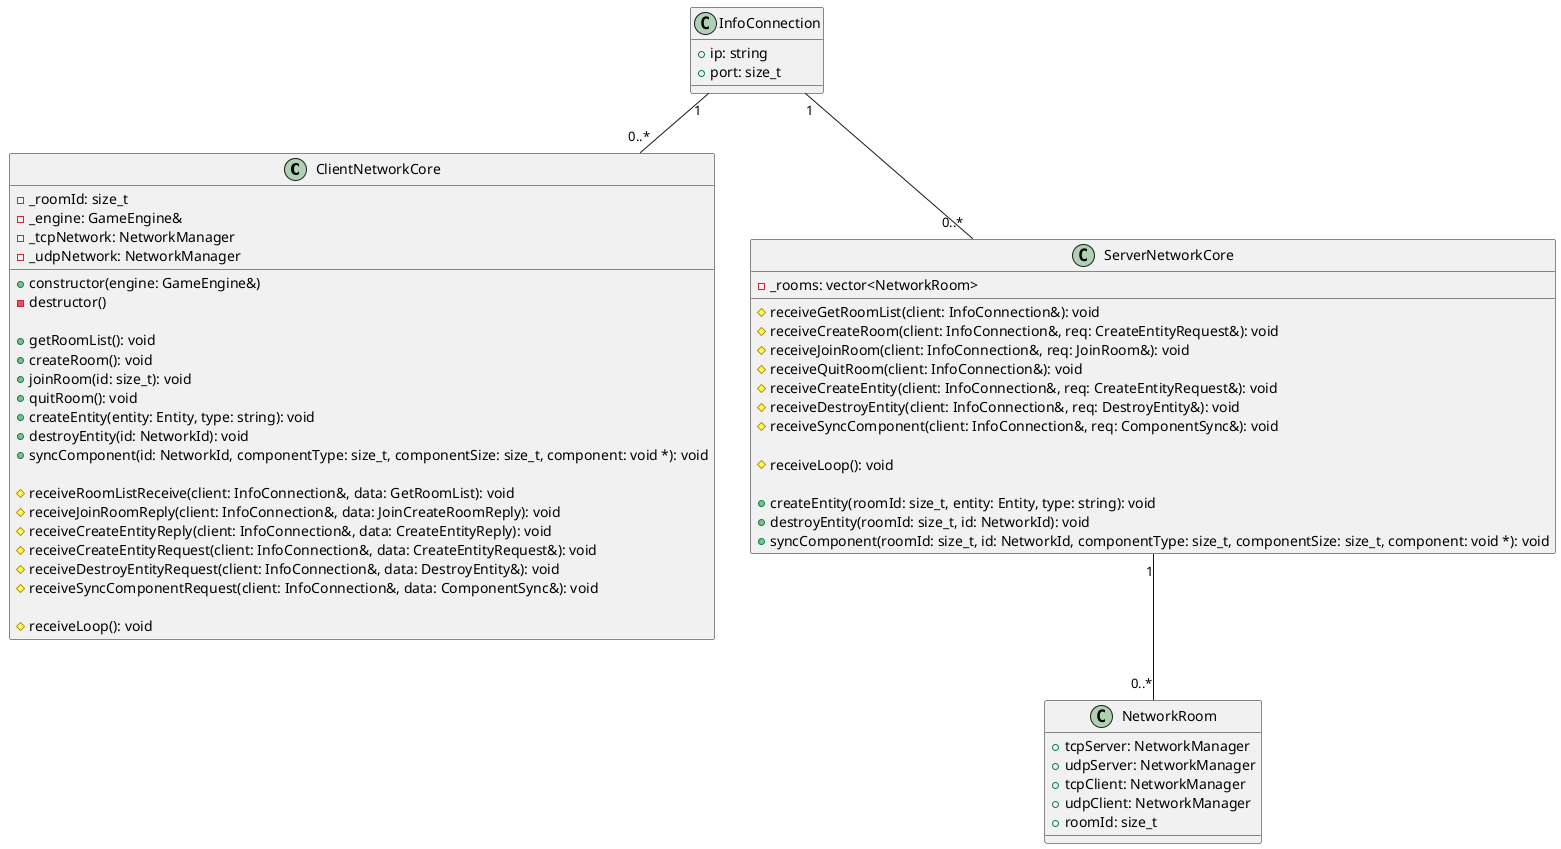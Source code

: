 @startuml
'https://plantuml.com/class-diagram

class ClientNetworkCore {
    + constructor(engine: GameEngine&)
    - destructor()

    + getRoomList(): void
    + createRoom(): void
    + joinRoom(id: size_t): void
    + quitRoom(): void
    + createEntity(entity: Entity, type: string): void
    + destroyEntity(id: NetworkId): void
    + syncComponent(id: NetworkId, componentType: size_t, componentSize: size_t, component: void *): void

    # receiveRoomListReceive(client: InfoConnection&, data: GetRoomList): void
    # receiveJoinRoomReply(client: InfoConnection&, data: JoinCreateRoomReply): void
    # receiveCreateEntityReply(client: InfoConnection&, data: CreateEntityReply): void
    # receiveCreateEntityRequest(client: InfoConnection&, data: CreateEntityRequest&): void
    # receiveDestroyEntityRequest(client: InfoConnection&, data: DestroyEntity&): void
    # receiveSyncComponentRequest(client: InfoConnection&, data: ComponentSync&): void

    # receiveLoop(): void

    - _roomId: size_t
    - _engine: GameEngine&
    - _tcpNetwork: NetworkManager
    - _udpNetwork: NetworkManager
}

class ServerNetworkCore {
    # receiveGetRoomList(client: InfoConnection&): void
    # receiveCreateRoom(client: InfoConnection&, req: CreateEntityRequest&): void
    # receiveJoinRoom(client: InfoConnection&, req: JoinRoom&): void
    # receiveQuitRoom(client: InfoConnection&): void
    # receiveCreateEntity(client: InfoConnection&, req: CreateEntityRequest&): void
    # receiveDestroyEntity(client: InfoConnection&, req: DestroyEntity&): void
    # receiveSyncComponent(client: InfoConnection&, req: ComponentSync&): void

    # receiveLoop(): void

    + createEntity(roomId: size_t, entity: Entity, type: string): void
    + destroyEntity(roomId: size_t, id: NetworkId): void
    + syncComponent(roomId: size_t, id: NetworkId, componentType: size_t, componentSize: size_t, component: void *): void

    - _rooms: vector<NetworkRoom>
}
ServerNetworkCore "1" -- "0..*" NetworkRoom

class InfoConnection {
    + ip: string
    + port: size_t
}
InfoConnection "1" -- "0..*" ServerNetworkCore
InfoConnection "1" -- "0..*" ClientNetworkCore

class NetworkRoom {
    + tcpServer: NetworkManager
    + udpServer: NetworkManager
    + tcpClient: NetworkManager
    + udpClient: NetworkManager
    + roomId: size_t
}

@enduml